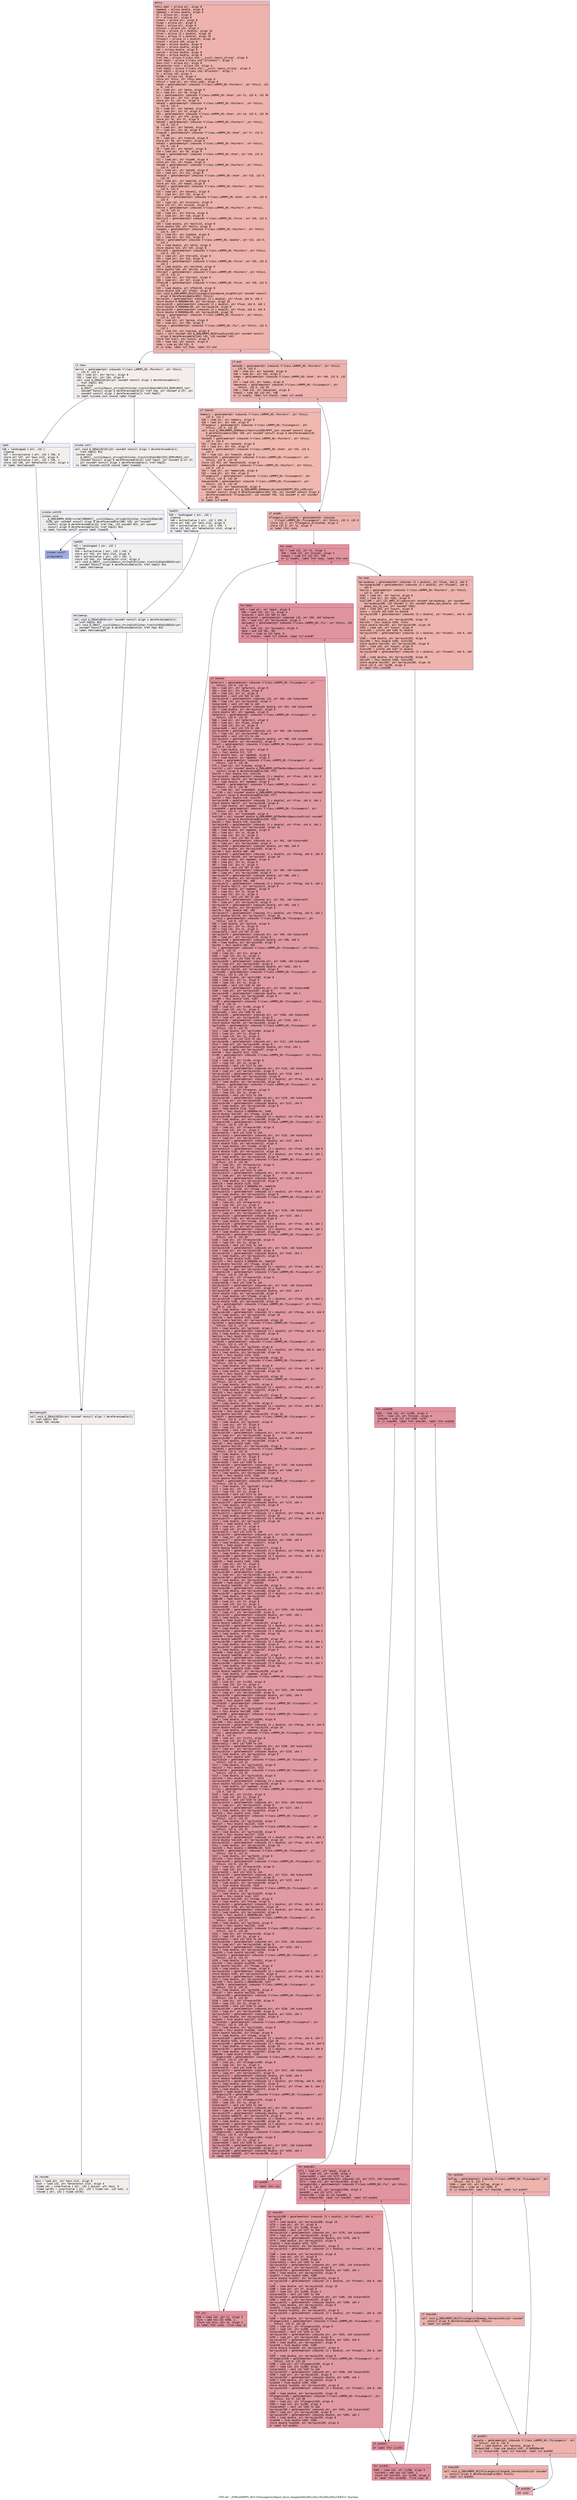 digraph "CFG for '_ZN9LAMMPS_NS11FixLangevin20post_force_templatedILi0ELi1ELi1ELi0ELi0ELi1EEEvv' function" {
	label="CFG for '_ZN9LAMMPS_NS11FixLangevin20post_force_templatedILi0ELi1ELi1ELi0ELi0ELi1EEEvv' function";

	Node0x55e6b20e1620 [shape=record,color="#3d50c3ff", style=filled, fillcolor="#d6524470" fontname="Courier",label="{entry:\l|  %this.addr = alloca ptr, align 8\l  %gamma1 = alloca double, align 8\l  %gamma2 = alloca double, align 8\l  %v = alloca ptr, align 8\l  %f = alloca ptr, align 8\l  %rmass = alloca ptr, align 8\l  %type = alloca ptr, align 8\l  %mask = alloca ptr, align 8\l  %nlocal = alloca i32, align 4\l  %fdrag = alloca [3 x double], align 16\l  %fran = alloca [3 x double], align 16\l  %fsum = alloca [3 x double], align 16\l  %fsumall = alloca [3 x double], align 16\l  %count = alloca i64, align 8\l  %fswap = alloca double, align 8\l  %boltz = alloca double, align 8\l  %dt = alloca double, align 8\l  %mvv2e = alloca double, align 8\l  %ftm2v = alloca double, align 8\l  %ref.tmp = alloca %\"class.std::__cxx11::basic_string\", align 8\l  %ref.tmp21 = alloca %\"class.std::allocator\", align 1\l  %exn.slot = alloca ptr, align 8\l  %ehselector.slot = alloca i32, align 4\l  %ref.tmp22 = alloca %\"class.std::__cxx11::basic_string\", align 8\l  %ref.tmp23 = alloca %\"class.std::allocator\", align 1\l  %i = alloca i32, align 4\l  %i298 = alloca i32, align 4\l  store ptr %this, ptr %this.addr, align 8\l  %this1 = load ptr, ptr %this.addr, align 8\l  %atom = getelementptr inbounds %\"class.LAMMPS_NS::Pointers\", ptr %this1, i32\l... 0, i32 6\l  %0 = load ptr, ptr %atom, align 8\l  %1 = load ptr, ptr %0, align 8\l  %v2 = getelementptr inbounds %\"class.LAMMPS_NS::Atom\", ptr %1, i32 0, i32 38\l  %2 = load ptr, ptr %v2, align 8\l  store ptr %2, ptr %v, align 8\l  %atom3 = getelementptr inbounds %\"class.LAMMPS_NS::Pointers\", ptr %this1,\l... i32 0, i32 6\l  %3 = load ptr, ptr %atom3, align 8\l  %4 = load ptr, ptr %3, align 8\l  %f4 = getelementptr inbounds %\"class.LAMMPS_NS::Atom\", ptr %4, i32 0, i32 39\l  %5 = load ptr, ptr %f4, align 8\l  store ptr %5, ptr %f, align 8\l  %atom5 = getelementptr inbounds %\"class.LAMMPS_NS::Pointers\", ptr %this1,\l... i32 0, i32 6\l  %6 = load ptr, ptr %atom5, align 8\l  %7 = load ptr, ptr %6, align 8\l  %rmass6 = getelementptr inbounds %\"class.LAMMPS_NS::Atom\", ptr %7, i32 0,\l... i32 40\l  %8 = load ptr, ptr %rmass6, align 8\l  store ptr %8, ptr %rmass, align 8\l  %atom7 = getelementptr inbounds %\"class.LAMMPS_NS::Pointers\", ptr %this1,\l... i32 0, i32 6\l  %9 = load ptr, ptr %atom7, align 8\l  %10 = load ptr, ptr %9, align 8\l  %type8 = getelementptr inbounds %\"class.LAMMPS_NS::Atom\", ptr %10, i32 0,\l... i32 34\l  %11 = load ptr, ptr %type8, align 8\l  store ptr %11, ptr %type, align 8\l  %atom9 = getelementptr inbounds %\"class.LAMMPS_NS::Pointers\", ptr %this1,\l... i32 0, i32 6\l  %12 = load ptr, ptr %atom9, align 8\l  %13 = load ptr, ptr %12, align 8\l  %mask10 = getelementptr inbounds %\"class.LAMMPS_NS::Atom\", ptr %13, i32 0,\l... i32 35\l  %14 = load ptr, ptr %mask10, align 8\l  store ptr %14, ptr %mask, align 8\l  %atom11 = getelementptr inbounds %\"class.LAMMPS_NS::Pointers\", ptr %this1,\l... i32 0, i32 6\l  %15 = load ptr, ptr %atom11, align 8\l  %16 = load ptr, ptr %15, align 8\l  %nlocal12 = getelementptr inbounds %\"class.LAMMPS_NS::Atom\", ptr %16, i32 0,\l... i32 4\l  %17 = load i32, ptr %nlocal12, align 8\l  store i32 %17, ptr %nlocal, align 4\l  %force = getelementptr inbounds %\"class.LAMMPS_NS::Pointers\", ptr %this1,\l... i32 0, i32 11\l  %18 = load ptr, ptr %force, align 8\l  %19 = load ptr, ptr %18, align 8\l  %boltz13 = getelementptr inbounds %\"class.LAMMPS_NS::Force\", ptr %19, i32 0,\l... i32 1\l  %20 = load double, ptr %boltz13, align 8\l  store double %20, ptr %boltz, align 8\l  %update = getelementptr inbounds %\"class.LAMMPS_NS::Pointers\", ptr %this1,\l... i32 0, i32 7\l  %21 = load ptr, ptr %update, align 8\l  %22 = load ptr, ptr %21, align 8\l  %dt14 = getelementptr inbounds %\"class.LAMMPS_NS::Update\", ptr %22, i32 0,\l... i32 1\l  %23 = load double, ptr %dt14, align 8\l  store double %23, ptr %dt, align 8\l  %force15 = getelementptr inbounds %\"class.LAMMPS_NS::Pointers\", ptr %this1,\l... i32 0, i32 11\l  %24 = load ptr, ptr %force15, align 8\l  %25 = load ptr, ptr %24, align 8\l  %mvv2e16 = getelementptr inbounds %\"class.LAMMPS_NS::Force\", ptr %25, i32 0,\l... i32 3\l  %26 = load double, ptr %mvv2e16, align 8\l  store double %26, ptr %mvv2e, align 8\l  %force17 = getelementptr inbounds %\"class.LAMMPS_NS::Pointers\", ptr %this1,\l... i32 0, i32 11\l  %27 = load ptr, ptr %force17, align 8\l  %28 = load ptr, ptr %27, align 8\l  %ftm2v18 = getelementptr inbounds %\"class.LAMMPS_NS::Force\", ptr %28, i32 0,\l... i32 4\l  %29 = load double, ptr %ftm2v18, align 8\l  store double %29, ptr %ftm2v, align 8\l  call void @_ZN9LAMMPS_NS11FixLangevin14compute_targetEv(ptr noundef nonnull\l... align 8 dereferenceable(892) %this1)\l  %arrayidx = getelementptr inbounds [3 x double], ptr %fsum, i64 0, i64 2\l  store double 0.000000e+00, ptr %arrayidx, align 16\l  %arrayidx19 = getelementptr inbounds [3 x double], ptr %fsum, i64 0, i64 1\l  store double 0.000000e+00, ptr %arrayidx19, align 8\l  %arrayidx20 = getelementptr inbounds [3 x double], ptr %fsum, i64 0, i64 0\l  store double 0.000000e+00, ptr %arrayidx20, align 16\l  %group = getelementptr inbounds %\"class.LAMMPS_NS::Pointers\", ptr %this1,\l... i32 0, i32 13\l  %30 = load ptr, ptr %group, align 8\l  %31 = load ptr, ptr %30, align 8\l  %igroup = getelementptr inbounds %\"class.LAMMPS_NS::Fix\", ptr %this1, i32 0,\l... i32 3\l  %32 = load i32, ptr %igroup, align 8\l  %call = call noundef i64 @_ZN9LAMMPS_NS5Group5countEi(ptr noundef nonnull\l... align 8 dereferenceable(244) %31, i32 noundef %32)\l  store i64 %call, ptr %count, align 8\l  %33 = load i64, ptr %count, align 8\l  %cmp = icmp eq i64 %33, 0\l  br i1 %cmp, label %if.then, label %if.end\l|{<s0>T|<s1>F}}"];
	Node0x55e6b20e1620:s0 -> Node0x55e6b20ed100[tooltip="entry -> if.then\nProbability 0.00%" ];
	Node0x55e6b20e1620:s1 -> Node0x55e6b20ed170[tooltip="entry -> if.end\nProbability 100.00%" ];
	Node0x55e6b20ed100 [shape=record,color="#3d50c3ff", style=filled, fillcolor="#e5d8d170" fontname="Courier",label="{if.then:\l|  %error = getelementptr inbounds %\"class.LAMMPS_NS::Pointers\", ptr %this1,\l... i32 0, i32 3\l  %34 = load ptr, ptr %error, align 8\l  %35 = load ptr, ptr %34, align 8\l  call void @_ZNSaIcEC1Ev(ptr noundef nonnull align 1 dereferenceable(1)\l... %ref.tmp21) #12\l  invoke void\l... @_ZNSt7__cxx1112basic_stringIcSt11char_traitsIcESaIcEEC2IS3_EEPKcRKS3_(ptr\l... noundef nonnull align 8 dereferenceable(32) %ref.tmp, ptr noundef @.str, ptr\l... noundef nonnull align 1 dereferenceable(1) %ref.tmp21)\l          to label %invoke.cont unwind label %lpad\l}"];
	Node0x55e6b20ed100 -> Node0x55e6b20ed5f0[tooltip="if.then -> invoke.cont\nProbability 50.00%" ];
	Node0x55e6b20ed100 -> Node0x55e6b20ed640[tooltip="if.then -> lpad\nProbability 50.00%" ];
	Node0x55e6b20ed5f0 [shape=record,color="#3d50c3ff", style=filled, fillcolor="#e0dbd870" fontname="Courier",label="{invoke.cont:\l|  call void @_ZNSaIcEC1Ev(ptr noundef nonnull align 1 dereferenceable(1)\l... %ref.tmp23) #12\l  invoke void\l... @_ZNSt7__cxx1112basic_stringIcSt11char_traitsIcESaIcEEC2IS3_EEPKcRKS3_(ptr\l... noundef nonnull align 8 dereferenceable(32) %ref.tmp22, ptr noundef @.str.37,\l... ptr noundef nonnull align 1 dereferenceable(1) %ref.tmp23)\l          to label %invoke.cont25 unwind label %lpad24\l}"];
	Node0x55e6b20ed5f0 -> Node0x55e6b20ed930[tooltip="invoke.cont -> invoke.cont25\nProbability 50.00%" ];
	Node0x55e6b20ed5f0 -> Node0x55e6b20ed980[tooltip="invoke.cont -> lpad24\nProbability 50.00%" ];
	Node0x55e6b20ed930 [shape=record,color="#3d50c3ff", style=filled, fillcolor="#dedcdb70" fontname="Courier",label="{invoke.cont25:\l|  invoke void\l... @_ZN9LAMMPS_NS5Error3allERKNSt7__cxx1112basic_stringIcSt11char_traitsIcESaIcEE\l...EiS8_(ptr noundef nonnull align 8 dereferenceable(196) %35, ptr noundef\l... nonnull align 8 dereferenceable(32) %ref.tmp, i32 noundef 623, ptr noundef\l... nonnull align 8 dereferenceable(32) %ref.tmp22) #13\l          to label %invoke.cont27 unwind label %lpad26\l}"];
	Node0x55e6b20ed930 -> Node0x55e6b20ed8e0[tooltip="invoke.cont25 -> invoke.cont27\nProbability 0.00%" ];
	Node0x55e6b20ed930 -> Node0x55e6b20edbb0[tooltip="invoke.cont25 -> lpad26\nProbability 100.00%" ];
	Node0x55e6b20ed8e0 [shape=record,color="#3d50c3ff", style=filled, fillcolor="#3d50c370" fontname="Courier",label="{invoke.cont27:\l|  unreachable\l}"];
	Node0x55e6b20ed640 [shape=record,color="#3d50c3ff", style=filled, fillcolor="#e0dbd870" fontname="Courier",label="{lpad:\l|  %36 = landingpad \{ ptr, i32 \}\l          cleanup\l  %37 = extractvalue \{ ptr, i32 \} %36, 0\l  store ptr %37, ptr %exn.slot, align 8\l  %38 = extractvalue \{ ptr, i32 \} %36, 1\l  store i32 %38, ptr %ehselector.slot, align 4\l  br label %ehcleanup29\l}"];
	Node0x55e6b20ed640 -> Node0x55e6b20ee0b0[tooltip="lpad -> ehcleanup29\nProbability 100.00%" ];
	Node0x55e6b20ed980 [shape=record,color="#3d50c3ff", style=filled, fillcolor="#dedcdb70" fontname="Courier",label="{lpad24:\l|  %39 = landingpad \{ ptr, i32 \}\l          cleanup\l  %40 = extractvalue \{ ptr, i32 \} %39, 0\l  store ptr %40, ptr %exn.slot, align 8\l  %41 = extractvalue \{ ptr, i32 \} %39, 1\l  store i32 %41, ptr %ehselector.slot, align 4\l  br label %ehcleanup\l}"];
	Node0x55e6b20ed980 -> Node0x55e6b20ee400[tooltip="lpad24 -> ehcleanup\nProbability 100.00%" ];
	Node0x55e6b20edbb0 [shape=record,color="#3d50c3ff", style=filled, fillcolor="#dedcdb70" fontname="Courier",label="{lpad26:\l|  %42 = landingpad \{ ptr, i32 \}\l          cleanup\l  %43 = extractvalue \{ ptr, i32 \} %42, 0\l  store ptr %43, ptr %exn.slot, align 8\l  %44 = extractvalue \{ ptr, i32 \} %42, 1\l  store i32 %44, ptr %ehselector.slot, align 4\l  call void @_ZNSt7__cxx1112basic_stringIcSt11char_traitsIcESaIcEED1Ev(ptr\l... noundef nonnull align 8 dereferenceable(32) %ref.tmp22) #12\l  br label %ehcleanup\l}"];
	Node0x55e6b20edbb0 -> Node0x55e6b20ee400[tooltip="lpad26 -> ehcleanup\nProbability 100.00%" ];
	Node0x55e6b20ee400 [shape=record,color="#3d50c3ff", style=filled, fillcolor="#e0dbd870" fontname="Courier",label="{ehcleanup:\l|  call void @_ZNSaIcED1Ev(ptr noundef nonnull align 1 dereferenceable(1)\l... %ref.tmp23) #12\l  call void @_ZNSt7__cxx1112basic_stringIcSt11char_traitsIcESaIcEED1Ev(ptr\l... noundef nonnull align 8 dereferenceable(32) %ref.tmp) #12\l  br label %ehcleanup29\l}"];
	Node0x55e6b20ee400 -> Node0x55e6b20ee0b0[tooltip="ehcleanup -> ehcleanup29\nProbability 100.00%" ];
	Node0x55e6b20ee0b0 [shape=record,color="#3d50c3ff", style=filled, fillcolor="#e5d8d170" fontname="Courier",label="{ehcleanup29:\l|  call void @_ZNSaIcED1Ev(ptr noundef nonnull align 1 dereferenceable(1)\l... %ref.tmp21) #12\l  br label %eh.resume\l}"];
	Node0x55e6b20ee0b0 -> Node0x55e6b20eecb0[tooltip="ehcleanup29 -> eh.resume\nProbability 100.00%" ];
	Node0x55e6b20ed170 [shape=record,color="#3d50c3ff", style=filled, fillcolor="#d6524470" fontname="Courier",label="{if.end:\l|  %atom30 = getelementptr inbounds %\"class.LAMMPS_NS::Pointers\", ptr %this1,\l... i32 0, i32 6\l  %45 = load ptr, ptr %atom30, align 8\l  %46 = load ptr, ptr %45, align 8\l  %nmax = getelementptr inbounds %\"class.LAMMPS_NS::Atom\", ptr %46, i32 0, i32\l... 6\l  %47 = load i32, ptr %nmax, align 8\l  %maxatom1 = getelementptr inbounds %\"class.LAMMPS_NS::FixLangevin\", ptr\l... %this1, i32 0, i32 26\l  %48 = load i32, ptr %maxatom1, align 8\l  %cmp31 = icmp sgt i32 %47, %48\l  br i1 %cmp31, label %if.then32, label %if.end40\l|{<s0>T|<s1>F}}"];
	Node0x55e6b20ed170:s0 -> Node0x55e6b20efac0[tooltip="if.end -> if.then32\nProbability 50.00%" ];
	Node0x55e6b20ed170:s1 -> Node0x55e6b20efb40[tooltip="if.end -> if.end40\nProbability 50.00%" ];
	Node0x55e6b20efac0 [shape=record,color="#3d50c3ff", style=filled, fillcolor="#dc5d4a70" fontname="Courier",label="{if.then32:\l|  %memory = getelementptr inbounds %\"class.LAMMPS_NS::Pointers\", ptr %this1,\l... i32 0, i32 2\l  %49 = load ptr, ptr %memory, align 8\l  %50 = load ptr, ptr %49, align 8\l  %flangevin = getelementptr inbounds %\"class.LAMMPS_NS::FixLangevin\", ptr\l... %this1, i32 0, i32 28\l  call void @_ZN9LAMMPS_NS6Memory7destroyIdEEvRPPT_(ptr noundef nonnull align\l... 8 dereferenceable(184) %50, ptr noundef nonnull align 8 dereferenceable(8)\l... %flangevin)\l  %atom33 = getelementptr inbounds %\"class.LAMMPS_NS::Pointers\", ptr %this1,\l... i32 0, i32 6\l  %51 = load ptr, ptr %atom33, align 8\l  %52 = load ptr, ptr %51, align 8\l  %nmax34 = getelementptr inbounds %\"class.LAMMPS_NS::Atom\", ptr %52, i32 0,\l... i32 6\l  %53 = load i32, ptr %nmax34, align 8\l  %maxatom135 = getelementptr inbounds %\"class.LAMMPS_NS::FixLangevin\", ptr\l... %this1, i32 0, i32 26\l  store i32 %53, ptr %maxatom135, align 8\l  %memory36 = getelementptr inbounds %\"class.LAMMPS_NS::Pointers\", ptr %this1,\l... i32 0, i32 2\l  %54 = load ptr, ptr %memory36, align 8\l  %55 = load ptr, ptr %54, align 8\l  %flangevin37 = getelementptr inbounds %\"class.LAMMPS_NS::FixLangevin\", ptr\l... %this1, i32 0, i32 28\l  %maxatom138 = getelementptr inbounds %\"class.LAMMPS_NS::FixLangevin\", ptr\l... %this1, i32 0, i32 26\l  %56 = load i32, ptr %maxatom138, align 8\l  %call39 = call noundef ptr @_ZN9LAMMPS_NS6Memory6createIdEEPPT_RS4_iiPKc(ptr\l... noundef nonnull align 8 dereferenceable(184) %55, ptr noundef nonnull align 8\l... dereferenceable(8) %flangevin37, i32 noundef %56, i32 noundef 3, ptr noundef\l... @.str.38)\l  br label %if.end40\l}"];
	Node0x55e6b20efac0 -> Node0x55e6b20efb40[tooltip="if.then32 -> if.end40\nProbability 100.00%" ];
	Node0x55e6b20efb40 [shape=record,color="#3d50c3ff", style=filled, fillcolor="#d6524470" fontname="Courier",label="{if.end40:\l|  %flangevin_allocated = getelementptr inbounds\l... %\"class.LAMMPS_NS::FixLangevin\", ptr %this1, i32 0, i32 8\l  store i32 1, ptr %flangevin_allocated, align 4\l  store i32 0, ptr %i, align 4\l  br label %for.cond\l}"];
	Node0x55e6b20efb40 -> Node0x55e6b20f0e50[tooltip="if.end40 -> for.cond\nProbability 100.00%" ];
	Node0x55e6b20f0e50 [shape=record,color="#b70d28ff", style=filled, fillcolor="#b70d2870" fontname="Courier",label="{for.cond:\l|  %57 = load i32, ptr %i, align 4\l  %58 = load i32, ptr %nlocal, align 4\l  %cmp41 = icmp slt i32 %57, %58\l  br i1 %cmp41, label %for.body, label %for.end\l|{<s0>T|<s1>F}}"];
	Node0x55e6b20f0e50:s0 -> Node0x55e6b20f10a0[tooltip="for.cond -> for.body\nProbability 96.88%" ];
	Node0x55e6b20f0e50:s1 -> Node0x55e6b20f10f0[tooltip="for.cond -> for.end\nProbability 3.12%" ];
	Node0x55e6b20f10a0 [shape=record,color="#b70d28ff", style=filled, fillcolor="#b70d2870" fontname="Courier",label="{for.body:\l|  %59 = load ptr, ptr %mask, align 8\l  %60 = load i32, ptr %i, align 4\l  %idxprom = sext i32 %60 to i64\l  %arrayidx42 = getelementptr inbounds i32, ptr %59, i64 %idxprom\l  %61 = load i32, ptr %arrayidx42, align 4\l  %groupbit = getelementptr inbounds %\"class.LAMMPS_NS::Fix\", ptr %this1, i32\l... 0, i32 4\l  %62 = load i32, ptr %groupbit, align 4\l  %and = and i32 %61, %62\l  %tobool = icmp ne i32 %and, 0\l  br i1 %tobool, label %if.then43, label %if.end287\l|{<s0>T|<s1>F}}"];
	Node0x55e6b20f10a0:s0 -> Node0x55e6b20f1790[tooltip="for.body -> if.then43\nProbability 62.50%" ];
	Node0x55e6b20f10a0:s1 -> Node0x55e6b20f1810[tooltip="for.body -> if.end287\nProbability 37.50%" ];
	Node0x55e6b20f1790 [shape=record,color="#b70d28ff", style=filled, fillcolor="#bb1b2c70" fontname="Courier",label="{if.then43:\l|  %gfactor1 = getelementptr inbounds %\"class.LAMMPS_NS::FixLangevin\", ptr\l... %this1, i32 0, i32 14\l  %63 = load ptr, ptr %gfactor1, align 8\l  %64 = load ptr, ptr %type, align 8\l  %65 = load i32, ptr %i, align 4\l  %idxprom44 = sext i32 %65 to i64\l  %arrayidx45 = getelementptr inbounds i32, ptr %64, i64 %idxprom44\l  %66 = load i32, ptr %arrayidx45, align 4\l  %idxprom46 = sext i32 %66 to i64\l  %arrayidx47 = getelementptr inbounds double, ptr %63, i64 %idxprom46\l  %67 = load double, ptr %arrayidx47, align 8\l  store double %67, ptr %gamma1, align 8\l  %gfactor2 = getelementptr inbounds %\"class.LAMMPS_NS::FixLangevin\", ptr\l... %this1, i32 0, i32 15\l  %68 = load ptr, ptr %gfactor2, align 8\l  %69 = load ptr, ptr %type, align 8\l  %70 = load i32, ptr %i, align 4\l  %idxprom48 = sext i32 %70 to i64\l  %arrayidx49 = getelementptr inbounds i32, ptr %69, i64 %idxprom48\l  %71 = load i32, ptr %arrayidx49, align 4\l  %idxprom50 = sext i32 %71 to i64\l  %arrayidx51 = getelementptr inbounds double, ptr %68, i64 %idxprom50\l  %72 = load double, ptr %arrayidx51, align 8\l  %tsqrt = getelementptr inbounds %\"class.LAMMPS_NS::FixLangevin\", ptr %this1,\l... i32 0, i32 19\l  %73 = load double, ptr %tsqrt, align 8\l  %mul = fmul double %72, %73\l  store double %mul, ptr %gamma2, align 8\l  %74 = load double, ptr %gamma2, align 8\l  %random = getelementptr inbounds %\"class.LAMMPS_NS::FixLangevin\", ptr\l... %this1, i32 0, i32 36\l  %75 = load ptr, ptr %random, align 8\l  %call52 = call noundef double @_ZN9LAMMPS_NS7RanMars8gaussianEv(ptr noundef\l... nonnull align 8 dereferenceable(240) %75)\l  %mul53 = fmul double %74, %call52\l  %arrayidx54 = getelementptr inbounds [3 x double], ptr %fran, i64 0, i64 0\l  store double %mul53, ptr %arrayidx54, align 16\l  %76 = load double, ptr %gamma2, align 8\l  %random55 = getelementptr inbounds %\"class.LAMMPS_NS::FixLangevin\", ptr\l... %this1, i32 0, i32 36\l  %77 = load ptr, ptr %random55, align 8\l  %call56 = call noundef double @_ZN9LAMMPS_NS7RanMars8gaussianEv(ptr noundef\l... nonnull align 8 dereferenceable(240) %77)\l  %mul57 = fmul double %76, %call56\l  %arrayidx58 = getelementptr inbounds [3 x double], ptr %fran, i64 0, i64 1\l  store double %mul57, ptr %arrayidx58, align 8\l  %78 = load double, ptr %gamma2, align 8\l  %random59 = getelementptr inbounds %\"class.LAMMPS_NS::FixLangevin\", ptr\l... %this1, i32 0, i32 36\l  %79 = load ptr, ptr %random59, align 8\l  %call60 = call noundef double @_ZN9LAMMPS_NS7RanMars8gaussianEv(ptr noundef\l... nonnull align 8 dereferenceable(240) %79)\l  %mul61 = fmul double %78, %call60\l  %arrayidx62 = getelementptr inbounds [3 x double], ptr %fran, i64 0, i64 2\l  store double %mul61, ptr %arrayidx62, align 16\l  %80 = load double, ptr %gamma1, align 8\l  %81 = load ptr, ptr %v, align 8\l  %82 = load i32, ptr %i, align 4\l  %idxprom63 = sext i32 %82 to i64\l  %arrayidx64 = getelementptr inbounds ptr, ptr %81, i64 %idxprom63\l  %83 = load ptr, ptr %arrayidx64, align 8\l  %arrayidx65 = getelementptr inbounds double, ptr %83, i64 0\l  %84 = load double, ptr %arrayidx65, align 8\l  %mul66 = fmul double %80, %84\l  %arrayidx67 = getelementptr inbounds [3 x double], ptr %fdrag, i64 0, i64 0\l  store double %mul66, ptr %arrayidx67, align 16\l  %85 = load double, ptr %gamma1, align 8\l  %86 = load ptr, ptr %v, align 8\l  %87 = load i32, ptr %i, align 4\l  %idxprom68 = sext i32 %87 to i64\l  %arrayidx69 = getelementptr inbounds ptr, ptr %86, i64 %idxprom68\l  %88 = load ptr, ptr %arrayidx69, align 8\l  %arrayidx70 = getelementptr inbounds double, ptr %88, i64 1\l  %89 = load double, ptr %arrayidx70, align 8\l  %mul71 = fmul double %85, %89\l  %arrayidx72 = getelementptr inbounds [3 x double], ptr %fdrag, i64 0, i64 1\l  store double %mul71, ptr %arrayidx72, align 8\l  %90 = load double, ptr %gamma1, align 8\l  %91 = load ptr, ptr %v, align 8\l  %92 = load i32, ptr %i, align 4\l  %idxprom73 = sext i32 %92 to i64\l  %arrayidx74 = getelementptr inbounds ptr, ptr %91, i64 %idxprom73\l  %93 = load ptr, ptr %arrayidx74, align 8\l  %arrayidx75 = getelementptr inbounds double, ptr %93, i64 2\l  %94 = load double, ptr %arrayidx75, align 8\l  %mul76 = fmul double %90, %94\l  %arrayidx77 = getelementptr inbounds [3 x double], ptr %fdrag, i64 0, i64 2\l  store double %mul76, ptr %arrayidx77, align 16\l  %gjfsib = getelementptr inbounds %\"class.LAMMPS_NS::FixLangevin\", ptr\l... %this1, i32 0, i32 23\l  %95 = load double, ptr %gjfsib, align 8\l  %96 = load ptr, ptr %v, align 8\l  %97 = load i32, ptr %i, align 4\l  %idxprom78 = sext i32 %97 to i64\l  %arrayidx79 = getelementptr inbounds ptr, ptr %96, i64 %idxprom78\l  %98 = load ptr, ptr %arrayidx79, align 8\l  %arrayidx80 = getelementptr inbounds double, ptr %98, i64 0\l  %99 = load double, ptr %arrayidx80, align 8\l  %mul81 = fmul double %95, %99\l  %lv = getelementptr inbounds %\"class.LAMMPS_NS::FixLangevin\", ptr %this1,\l... i32 0, i32 31\l  %100 = load ptr, ptr %lv, align 8\l  %101 = load i32, ptr %i, align 4\l  %idxprom82 = sext i32 %101 to i64\l  %arrayidx83 = getelementptr inbounds ptr, ptr %100, i64 %idxprom82\l  %102 = load ptr, ptr %arrayidx83, align 8\l  %arrayidx84 = getelementptr inbounds double, ptr %102, i64 0\l  store double %mul81, ptr %arrayidx84, align 8\l  %gjfsib85 = getelementptr inbounds %\"class.LAMMPS_NS::FixLangevin\", ptr\l... %this1, i32 0, i32 23\l  %103 = load double, ptr %gjfsib85, align 8\l  %104 = load ptr, ptr %v, align 8\l  %105 = load i32, ptr %i, align 4\l  %idxprom86 = sext i32 %105 to i64\l  %arrayidx87 = getelementptr inbounds ptr, ptr %104, i64 %idxprom86\l  %106 = load ptr, ptr %arrayidx87, align 8\l  %arrayidx88 = getelementptr inbounds double, ptr %106, i64 1\l  %107 = load double, ptr %arrayidx88, align 8\l  %mul89 = fmul double %103, %107\l  %lv90 = getelementptr inbounds %\"class.LAMMPS_NS::FixLangevin\", ptr %this1,\l... i32 0, i32 31\l  %108 = load ptr, ptr %lv90, align 8\l  %109 = load i32, ptr %i, align 4\l  %idxprom91 = sext i32 %109 to i64\l  %arrayidx92 = getelementptr inbounds ptr, ptr %108, i64 %idxprom91\l  %110 = load ptr, ptr %arrayidx92, align 8\l  %arrayidx93 = getelementptr inbounds double, ptr %110, i64 1\l  store double %mul89, ptr %arrayidx93, align 8\l  %gjfsib94 = getelementptr inbounds %\"class.LAMMPS_NS::FixLangevin\", ptr\l... %this1, i32 0, i32 23\l  %111 = load double, ptr %gjfsib94, align 8\l  %112 = load ptr, ptr %v, align 8\l  %113 = load i32, ptr %i, align 4\l  %idxprom95 = sext i32 %113 to i64\l  %arrayidx96 = getelementptr inbounds ptr, ptr %112, i64 %idxprom95\l  %114 = load ptr, ptr %arrayidx96, align 8\l  %arrayidx97 = getelementptr inbounds double, ptr %114, i64 2\l  %115 = load double, ptr %arrayidx97, align 8\l  %mul98 = fmul double %111, %115\l  %lv99 = getelementptr inbounds %\"class.LAMMPS_NS::FixLangevin\", ptr %this1,\l... i32 0, i32 31\l  %116 = load ptr, ptr %lv99, align 8\l  %117 = load i32, ptr %i, align 4\l  %idxprom100 = sext i32 %117 to i64\l  %arrayidx101 = getelementptr inbounds ptr, ptr %116, i64 %idxprom100\l  %118 = load ptr, ptr %arrayidx101, align 8\l  %arrayidx102 = getelementptr inbounds double, ptr %118, i64 2\l  store double %mul98, ptr %arrayidx102, align 8\l  %arrayidx103 = getelementptr inbounds [3 x double], ptr %fran, i64 0, i64 0\l  %119 = load double, ptr %arrayidx103, align 16\l  %franprev = getelementptr inbounds %\"class.LAMMPS_NS::FixLangevin\", ptr\l... %this1, i32 0, i32 30\l  %120 = load ptr, ptr %franprev, align 8\l  %121 = load i32, ptr %i, align 4\l  %idxprom104 = sext i32 %121 to i64\l  %arrayidx105 = getelementptr inbounds ptr, ptr %120, i64 %idxprom104\l  %122 = load ptr, ptr %arrayidx105, align 8\l  %arrayidx106 = getelementptr inbounds double, ptr %122, i64 0\l  %123 = load double, ptr %arrayidx106, align 8\l  %add = fadd double %119, %123\l  %mul107 = fmul double 5.000000e-01, %add\l  store double %mul107, ptr %fswap, align 8\l  %arrayidx108 = getelementptr inbounds [3 x double], ptr %fran, i64 0, i64 0\l  %124 = load double, ptr %arrayidx108, align 16\l  %franprev109 = getelementptr inbounds %\"class.LAMMPS_NS::FixLangevin\", ptr\l... %this1, i32 0, i32 30\l  %125 = load ptr, ptr %franprev109, align 8\l  %126 = load i32, ptr %i, align 4\l  %idxprom110 = sext i32 %126 to i64\l  %arrayidx111 = getelementptr inbounds ptr, ptr %125, i64 %idxprom110\l  %127 = load ptr, ptr %arrayidx111, align 8\l  %arrayidx112 = getelementptr inbounds double, ptr %127, i64 0\l  store double %124, ptr %arrayidx112, align 8\l  %128 = load double, ptr %fswap, align 8\l  %arrayidx113 = getelementptr inbounds [3 x double], ptr %fran, i64 0, i64 0\l  store double %128, ptr %arrayidx113, align 16\l  %arrayidx114 = getelementptr inbounds [3 x double], ptr %fran, i64 0, i64 1\l  %129 = load double, ptr %arrayidx114, align 8\l  %franprev115 = getelementptr inbounds %\"class.LAMMPS_NS::FixLangevin\", ptr\l... %this1, i32 0, i32 30\l  %130 = load ptr, ptr %franprev115, align 8\l  %131 = load i32, ptr %i, align 4\l  %idxprom116 = sext i32 %131 to i64\l  %arrayidx117 = getelementptr inbounds ptr, ptr %130, i64 %idxprom116\l  %132 = load ptr, ptr %arrayidx117, align 8\l  %arrayidx118 = getelementptr inbounds double, ptr %132, i64 1\l  %133 = load double, ptr %arrayidx118, align 8\l  %add119 = fadd double %129, %133\l  %mul120 = fmul double 5.000000e-01, %add119\l  store double %mul120, ptr %fswap, align 8\l  %arrayidx121 = getelementptr inbounds [3 x double], ptr %fran, i64 0, i64 1\l  %134 = load double, ptr %arrayidx121, align 8\l  %franprev122 = getelementptr inbounds %\"class.LAMMPS_NS::FixLangevin\", ptr\l... %this1, i32 0, i32 30\l  %135 = load ptr, ptr %franprev122, align 8\l  %136 = load i32, ptr %i, align 4\l  %idxprom123 = sext i32 %136 to i64\l  %arrayidx124 = getelementptr inbounds ptr, ptr %135, i64 %idxprom123\l  %137 = load ptr, ptr %arrayidx124, align 8\l  %arrayidx125 = getelementptr inbounds double, ptr %137, i64 1\l  store double %134, ptr %arrayidx125, align 8\l  %138 = load double, ptr %fswap, align 8\l  %arrayidx126 = getelementptr inbounds [3 x double], ptr %fran, i64 0, i64 1\l  store double %138, ptr %arrayidx126, align 8\l  %arrayidx127 = getelementptr inbounds [3 x double], ptr %fran, i64 0, i64 2\l  %139 = load double, ptr %arrayidx127, align 16\l  %franprev128 = getelementptr inbounds %\"class.LAMMPS_NS::FixLangevin\", ptr\l... %this1, i32 0, i32 30\l  %140 = load ptr, ptr %franprev128, align 8\l  %141 = load i32, ptr %i, align 4\l  %idxprom129 = sext i32 %141 to i64\l  %arrayidx130 = getelementptr inbounds ptr, ptr %140, i64 %idxprom129\l  %142 = load ptr, ptr %arrayidx130, align 8\l  %arrayidx131 = getelementptr inbounds double, ptr %142, i64 2\l  %143 = load double, ptr %arrayidx131, align 8\l  %add132 = fadd double %139, %143\l  %mul133 = fmul double 5.000000e-01, %add132\l  store double %mul133, ptr %fswap, align 8\l  %arrayidx134 = getelementptr inbounds [3 x double], ptr %fran, i64 0, i64 2\l  %144 = load double, ptr %arrayidx134, align 16\l  %franprev135 = getelementptr inbounds %\"class.LAMMPS_NS::FixLangevin\", ptr\l... %this1, i32 0, i32 30\l  %145 = load ptr, ptr %franprev135, align 8\l  %146 = load i32, ptr %i, align 4\l  %idxprom136 = sext i32 %146 to i64\l  %arrayidx137 = getelementptr inbounds ptr, ptr %145, i64 %idxprom136\l  %147 = load ptr, ptr %arrayidx137, align 8\l  %arrayidx138 = getelementptr inbounds double, ptr %147, i64 2\l  store double %144, ptr %arrayidx138, align 8\l  %148 = load double, ptr %fswap, align 8\l  %arrayidx139 = getelementptr inbounds [3 x double], ptr %fran, i64 0, i64 2\l  store double %148, ptr %arrayidx139, align 16\l  %gjfa = getelementptr inbounds %\"class.LAMMPS_NS::FixLangevin\", ptr %this1,\l... i32 0, i32 22\l  %149 = load double, ptr %gjfa, align 8\l  %arrayidx140 = getelementptr inbounds [3 x double], ptr %fdrag, i64 0, i64 0\l  %150 = load double, ptr %arrayidx140, align 16\l  %mul141 = fmul double %150, %149\l  store double %mul141, ptr %arrayidx140, align 16\l  %gjfa142 = getelementptr inbounds %\"class.LAMMPS_NS::FixLangevin\", ptr\l... %this1, i32 0, i32 22\l  %151 = load double, ptr %gjfa142, align 8\l  %arrayidx143 = getelementptr inbounds [3 x double], ptr %fdrag, i64 0, i64 1\l  %152 = load double, ptr %arrayidx143, align 8\l  %mul144 = fmul double %152, %151\l  store double %mul144, ptr %arrayidx143, align 8\l  %gjfa145 = getelementptr inbounds %\"class.LAMMPS_NS::FixLangevin\", ptr\l... %this1, i32 0, i32 22\l  %153 = load double, ptr %gjfa145, align 8\l  %arrayidx146 = getelementptr inbounds [3 x double], ptr %fdrag, i64 0, i64 2\l  %154 = load double, ptr %arrayidx146, align 16\l  %mul147 = fmul double %154, %153\l  store double %mul147, ptr %arrayidx146, align 16\l  %gjfa148 = getelementptr inbounds %\"class.LAMMPS_NS::FixLangevin\", ptr\l... %this1, i32 0, i32 22\l  %155 = load double, ptr %gjfa148, align 8\l  %arrayidx149 = getelementptr inbounds [3 x double], ptr %fran, i64 0, i64 0\l  %156 = load double, ptr %arrayidx149, align 16\l  %mul150 = fmul double %156, %155\l  store double %mul150, ptr %arrayidx149, align 16\l  %gjfa151 = getelementptr inbounds %\"class.LAMMPS_NS::FixLangevin\", ptr\l... %this1, i32 0, i32 22\l  %157 = load double, ptr %gjfa151, align 8\l  %arrayidx152 = getelementptr inbounds [3 x double], ptr %fran, i64 0, i64 1\l  %158 = load double, ptr %arrayidx152, align 8\l  %mul153 = fmul double %158, %157\l  store double %mul153, ptr %arrayidx152, align 8\l  %gjfa154 = getelementptr inbounds %\"class.LAMMPS_NS::FixLangevin\", ptr\l... %this1, i32 0, i32 22\l  %159 = load double, ptr %gjfa154, align 8\l  %arrayidx155 = getelementptr inbounds [3 x double], ptr %fran, i64 0, i64 2\l  %160 = load double, ptr %arrayidx155, align 16\l  %mul156 = fmul double %160, %159\l  store double %mul156, ptr %arrayidx155, align 16\l  %gjfa157 = getelementptr inbounds %\"class.LAMMPS_NS::FixLangevin\", ptr\l... %this1, i32 0, i32 22\l  %161 = load double, ptr %gjfa157, align 8\l  %162 = load ptr, ptr %f, align 8\l  %163 = load i32, ptr %i, align 4\l  %idxprom158 = sext i32 %163 to i64\l  %arrayidx159 = getelementptr inbounds ptr, ptr %162, i64 %idxprom158\l  %164 = load ptr, ptr %arrayidx159, align 8\l  %arrayidx160 = getelementptr inbounds double, ptr %164, i64 0\l  %165 = load double, ptr %arrayidx160, align 8\l  %mul161 = fmul double %165, %161\l  store double %mul161, ptr %arrayidx160, align 8\l  %gjfa162 = getelementptr inbounds %\"class.LAMMPS_NS::FixLangevin\", ptr\l... %this1, i32 0, i32 22\l  %166 = load double, ptr %gjfa162, align 8\l  %167 = load ptr, ptr %f, align 8\l  %168 = load i32, ptr %i, align 4\l  %idxprom163 = sext i32 %168 to i64\l  %arrayidx164 = getelementptr inbounds ptr, ptr %167, i64 %idxprom163\l  %169 = load ptr, ptr %arrayidx164, align 8\l  %arrayidx165 = getelementptr inbounds double, ptr %169, i64 1\l  %170 = load double, ptr %arrayidx165, align 8\l  %mul166 = fmul double %170, %166\l  store double %mul166, ptr %arrayidx165, align 8\l  %gjfa167 = getelementptr inbounds %\"class.LAMMPS_NS::FixLangevin\", ptr\l... %this1, i32 0, i32 22\l  %171 = load double, ptr %gjfa167, align 8\l  %172 = load ptr, ptr %f, align 8\l  %173 = load i32, ptr %i, align 4\l  %idxprom168 = sext i32 %173 to i64\l  %arrayidx169 = getelementptr inbounds ptr, ptr %172, i64 %idxprom168\l  %174 = load ptr, ptr %arrayidx169, align 8\l  %arrayidx170 = getelementptr inbounds double, ptr %174, i64 2\l  %175 = load double, ptr %arrayidx170, align 8\l  %mul171 = fmul double %175, %171\l  store double %mul171, ptr %arrayidx170, align 8\l  %arrayidx172 = getelementptr inbounds [3 x double], ptr %fdrag, i64 0, i64 0\l  %176 = load double, ptr %arrayidx172, align 16\l  %arrayidx173 = getelementptr inbounds [3 x double], ptr %fran, i64 0, i64 0\l  %177 = load double, ptr %arrayidx173, align 16\l  %add174 = fadd double %176, %177\l  %178 = load ptr, ptr %f, align 8\l  %179 = load i32, ptr %i, align 4\l  %idxprom175 = sext i32 %179 to i64\l  %arrayidx176 = getelementptr inbounds ptr, ptr %178, i64 %idxprom175\l  %180 = load ptr, ptr %arrayidx176, align 8\l  %arrayidx177 = getelementptr inbounds double, ptr %180, i64 0\l  %181 = load double, ptr %arrayidx177, align 8\l  %add178 = fadd double %181, %add174\l  store double %add178, ptr %arrayidx177, align 8\l  %arrayidx179 = getelementptr inbounds [3 x double], ptr %fdrag, i64 0, i64 1\l  %182 = load double, ptr %arrayidx179, align 8\l  %arrayidx180 = getelementptr inbounds [3 x double], ptr %fran, i64 0, i64 1\l  %183 = load double, ptr %arrayidx180, align 8\l  %add181 = fadd double %182, %183\l  %184 = load ptr, ptr %f, align 8\l  %185 = load i32, ptr %i, align 4\l  %idxprom182 = sext i32 %185 to i64\l  %arrayidx183 = getelementptr inbounds ptr, ptr %184, i64 %idxprom182\l  %186 = load ptr, ptr %arrayidx183, align 8\l  %arrayidx184 = getelementptr inbounds double, ptr %186, i64 1\l  %187 = load double, ptr %arrayidx184, align 8\l  %add185 = fadd double %187, %add181\l  store double %add185, ptr %arrayidx184, align 8\l  %arrayidx186 = getelementptr inbounds [3 x double], ptr %fdrag, i64 0, i64 2\l  %188 = load double, ptr %arrayidx186, align 16\l  %arrayidx187 = getelementptr inbounds [3 x double], ptr %fran, i64 0, i64 2\l  %189 = load double, ptr %arrayidx187, align 16\l  %add188 = fadd double %188, %189\l  %190 = load ptr, ptr %f, align 8\l  %191 = load i32, ptr %i, align 4\l  %idxprom189 = sext i32 %191 to i64\l  %arrayidx190 = getelementptr inbounds ptr, ptr %190, i64 %idxprom189\l  %192 = load ptr, ptr %arrayidx190, align 8\l  %arrayidx191 = getelementptr inbounds double, ptr %192, i64 2\l  %193 = load double, ptr %arrayidx191, align 8\l  %add192 = fadd double %193, %add188\l  store double %add192, ptr %arrayidx191, align 8\l  %arrayidx193 = getelementptr inbounds [3 x double], ptr %fran, i64 0, i64 0\l  %194 = load double, ptr %arrayidx193, align 16\l  %arrayidx194 = getelementptr inbounds [3 x double], ptr %fsum, i64 0, i64 0\l  %195 = load double, ptr %arrayidx194, align 16\l  %add195 = fadd double %195, %194\l  store double %add195, ptr %arrayidx194, align 16\l  %arrayidx196 = getelementptr inbounds [3 x double], ptr %fran, i64 0, i64 1\l  %196 = load double, ptr %arrayidx196, align 8\l  %arrayidx197 = getelementptr inbounds [3 x double], ptr %fsum, i64 0, i64 1\l  %197 = load double, ptr %arrayidx197, align 8\l  %add198 = fadd double %197, %196\l  store double %add198, ptr %arrayidx197, align 8\l  %arrayidx199 = getelementptr inbounds [3 x double], ptr %fran, i64 0, i64 2\l  %198 = load double, ptr %arrayidx199, align 16\l  %arrayidx200 = getelementptr inbounds [3 x double], ptr %fsum, i64 0, i64 2\l  %199 = load double, ptr %arrayidx200, align 16\l  %add201 = fadd double %199, %198\l  store double %add201, ptr %arrayidx200, align 16\l  %200 = load double, ptr %gamma1, align 8\l  %lv202 = getelementptr inbounds %\"class.LAMMPS_NS::FixLangevin\", ptr %this1,\l... i32 0, i32 31\l  %201 = load ptr, ptr %lv202, align 8\l  %202 = load i32, ptr %i, align 4\l  %idxprom203 = sext i32 %202 to i64\l  %arrayidx204 = getelementptr inbounds ptr, ptr %201, i64 %idxprom203\l  %203 = load ptr, ptr %arrayidx204, align 8\l  %arrayidx205 = getelementptr inbounds double, ptr %203, i64 0\l  %204 = load double, ptr %arrayidx205, align 8\l  %mul206 = fmul double %200, %204\l  %gjfsib207 = getelementptr inbounds %\"class.LAMMPS_NS::FixLangevin\", ptr\l... %this1, i32 0, i32 23\l  %205 = load double, ptr %gjfsib207, align 8\l  %div = fdiv double %mul206, %205\l  %gjfsib208 = getelementptr inbounds %\"class.LAMMPS_NS::FixLangevin\", ptr\l... %this1, i32 0, i32 23\l  %206 = load double, ptr %gjfsib208, align 8\l  %div209 = fdiv double %div, %206\l  %arrayidx210 = getelementptr inbounds [3 x double], ptr %fdrag, i64 0, i64 0\l  store double %div209, ptr %arrayidx210, align 16\l  %207 = load double, ptr %gamma1, align 8\l  %lv211 = getelementptr inbounds %\"class.LAMMPS_NS::FixLangevin\", ptr %this1,\l... i32 0, i32 31\l  %208 = load ptr, ptr %lv211, align 8\l  %209 = load i32, ptr %i, align 4\l  %idxprom212 = sext i32 %209 to i64\l  %arrayidx213 = getelementptr inbounds ptr, ptr %208, i64 %idxprom212\l  %210 = load ptr, ptr %arrayidx213, align 8\l  %arrayidx214 = getelementptr inbounds double, ptr %210, i64 1\l  %211 = load double, ptr %arrayidx214, align 8\l  %mul215 = fmul double %207, %211\l  %gjfsib216 = getelementptr inbounds %\"class.LAMMPS_NS::FixLangevin\", ptr\l... %this1, i32 0, i32 23\l  %212 = load double, ptr %gjfsib216, align 8\l  %div217 = fdiv double %mul215, %212\l  %gjfsib218 = getelementptr inbounds %\"class.LAMMPS_NS::FixLangevin\", ptr\l... %this1, i32 0, i32 23\l  %213 = load double, ptr %gjfsib218, align 8\l  %div219 = fdiv double %div217, %213\l  %arrayidx220 = getelementptr inbounds [3 x double], ptr %fdrag, i64 0, i64 1\l  store double %div219, ptr %arrayidx220, align 8\l  %214 = load double, ptr %gamma1, align 8\l  %lv221 = getelementptr inbounds %\"class.LAMMPS_NS::FixLangevin\", ptr %this1,\l... i32 0, i32 31\l  %215 = load ptr, ptr %lv221, align 8\l  %216 = load i32, ptr %i, align 4\l  %idxprom222 = sext i32 %216 to i64\l  %arrayidx223 = getelementptr inbounds ptr, ptr %215, i64 %idxprom222\l  %217 = load ptr, ptr %arrayidx223, align 8\l  %arrayidx224 = getelementptr inbounds double, ptr %217, i64 2\l  %218 = load double, ptr %arrayidx224, align 8\l  %mul225 = fmul double %214, %218\l  %gjfsib226 = getelementptr inbounds %\"class.LAMMPS_NS::FixLangevin\", ptr\l... %this1, i32 0, i32 23\l  %219 = load double, ptr %gjfsib226, align 8\l  %div227 = fdiv double %mul225, %219\l  %gjfsib228 = getelementptr inbounds %\"class.LAMMPS_NS::FixLangevin\", ptr\l... %this1, i32 0, i32 23\l  %220 = load double, ptr %gjfsib228, align 8\l  %div229 = fdiv double %div227, %220\l  %arrayidx230 = getelementptr inbounds [3 x double], ptr %fdrag, i64 0, i64 2\l  store double %div229, ptr %arrayidx230, align 16\l  %arrayidx231 = getelementptr inbounds [3 x double], ptr %fran, i64 0, i64 0\l  %221 = load double, ptr %arrayidx231, align 16\l  %mul232 = fmul double 2.000000e+00, %221\l  %gjfa233 = getelementptr inbounds %\"class.LAMMPS_NS::FixLangevin\", ptr\l... %this1, i32 0, i32 22\l  %222 = load double, ptr %gjfa233, align 8\l  %div234 = fdiv double %mul232, %222\l  %franprev235 = getelementptr inbounds %\"class.LAMMPS_NS::FixLangevin\", ptr\l... %this1, i32 0, i32 30\l  %223 = load ptr, ptr %franprev235, align 8\l  %224 = load i32, ptr %i, align 4\l  %idxprom236 = sext i32 %224 to i64\l  %arrayidx237 = getelementptr inbounds ptr, ptr %223, i64 %idxprom236\l  %225 = load ptr, ptr %arrayidx237, align 8\l  %arrayidx238 = getelementptr inbounds double, ptr %225, i64 0\l  %226 = load double, ptr %arrayidx238, align 8\l  %sub = fsub double %div234, %226\l  %gjfsib239 = getelementptr inbounds %\"class.LAMMPS_NS::FixLangevin\", ptr\l... %this1, i32 0, i32 23\l  %227 = load double, ptr %gjfsib239, align 8\l  %div240 = fdiv double %sub, %227\l  store double %div240, ptr %fswap, align 8\l  %228 = load double, ptr %fswap, align 8\l  %arrayidx241 = getelementptr inbounds [3 x double], ptr %fran, i64 0, i64 0\l  store double %228, ptr %arrayidx241, align 16\l  %arrayidx242 = getelementptr inbounds [3 x double], ptr %fran, i64 0, i64 1\l  %229 = load double, ptr %arrayidx242, align 8\l  %mul243 = fmul double 2.000000e+00, %229\l  %gjfa244 = getelementptr inbounds %\"class.LAMMPS_NS::FixLangevin\", ptr\l... %this1, i32 0, i32 22\l  %230 = load double, ptr %gjfa244, align 8\l  %div245 = fdiv double %mul243, %230\l  %franprev246 = getelementptr inbounds %\"class.LAMMPS_NS::FixLangevin\", ptr\l... %this1, i32 0, i32 30\l  %231 = load ptr, ptr %franprev246, align 8\l  %232 = load i32, ptr %i, align 4\l  %idxprom247 = sext i32 %232 to i64\l  %arrayidx248 = getelementptr inbounds ptr, ptr %231, i64 %idxprom247\l  %233 = load ptr, ptr %arrayidx248, align 8\l  %arrayidx249 = getelementptr inbounds double, ptr %233, i64 1\l  %234 = load double, ptr %arrayidx249, align 8\l  %sub250 = fsub double %div245, %234\l  %gjfsib251 = getelementptr inbounds %\"class.LAMMPS_NS::FixLangevin\", ptr\l... %this1, i32 0, i32 23\l  %235 = load double, ptr %gjfsib251, align 8\l  %div252 = fdiv double %sub250, %235\l  store double %div252, ptr %fswap, align 8\l  %236 = load double, ptr %fswap, align 8\l  %arrayidx253 = getelementptr inbounds [3 x double], ptr %fran, i64 0, i64 1\l  store double %236, ptr %arrayidx253, align 8\l  %arrayidx254 = getelementptr inbounds [3 x double], ptr %fran, i64 0, i64 2\l  %237 = load double, ptr %arrayidx254, align 16\l  %mul255 = fmul double 2.000000e+00, %237\l  %gjfa256 = getelementptr inbounds %\"class.LAMMPS_NS::FixLangevin\", ptr\l... %this1, i32 0, i32 22\l  %238 = load double, ptr %gjfa256, align 8\l  %div257 = fdiv double %mul255, %238\l  %franprev258 = getelementptr inbounds %\"class.LAMMPS_NS::FixLangevin\", ptr\l... %this1, i32 0, i32 30\l  %239 = load ptr, ptr %franprev258, align 8\l  %240 = load i32, ptr %i, align 4\l  %idxprom259 = sext i32 %240 to i64\l  %arrayidx260 = getelementptr inbounds ptr, ptr %239, i64 %idxprom259\l  %241 = load ptr, ptr %arrayidx260, align 8\l  %arrayidx261 = getelementptr inbounds double, ptr %241, i64 2\l  %242 = load double, ptr %arrayidx261, align 8\l  %sub262 = fsub double %div257, %242\l  %gjfsib263 = getelementptr inbounds %\"class.LAMMPS_NS::FixLangevin\", ptr\l... %this1, i32 0, i32 23\l  %243 = load double, ptr %gjfsib263, align 8\l  %div264 = fdiv double %sub262, %243\l  store double %div264, ptr %fswap, align 8\l  %244 = load double, ptr %fswap, align 8\l  %arrayidx265 = getelementptr inbounds [3 x double], ptr %fran, i64 0, i64 2\l  store double %244, ptr %arrayidx265, align 16\l  %arrayidx266 = getelementptr inbounds [3 x double], ptr %fdrag, i64 0, i64 0\l  %245 = load double, ptr %arrayidx266, align 16\l  %arrayidx267 = getelementptr inbounds [3 x double], ptr %fran, i64 0, i64 0\l  %246 = load double, ptr %arrayidx267, align 16\l  %add268 = fadd double %245, %246\l  %flangevin269 = getelementptr inbounds %\"class.LAMMPS_NS::FixLangevin\", ptr\l... %this1, i32 0, i32 28\l  %247 = load ptr, ptr %flangevin269, align 8\l  %248 = load i32, ptr %i, align 4\l  %idxprom270 = sext i32 %248 to i64\l  %arrayidx271 = getelementptr inbounds ptr, ptr %247, i64 %idxprom270\l  %249 = load ptr, ptr %arrayidx271, align 8\l  %arrayidx272 = getelementptr inbounds double, ptr %249, i64 0\l  store double %add268, ptr %arrayidx272, align 8\l  %arrayidx273 = getelementptr inbounds [3 x double], ptr %fdrag, i64 0, i64 1\l  %250 = load double, ptr %arrayidx273, align 8\l  %arrayidx274 = getelementptr inbounds [3 x double], ptr %fran, i64 0, i64 1\l  %251 = load double, ptr %arrayidx274, align 8\l  %add275 = fadd double %250, %251\l  %flangevin276 = getelementptr inbounds %\"class.LAMMPS_NS::FixLangevin\", ptr\l... %this1, i32 0, i32 28\l  %252 = load ptr, ptr %flangevin276, align 8\l  %253 = load i32, ptr %i, align 4\l  %idxprom277 = sext i32 %253 to i64\l  %arrayidx278 = getelementptr inbounds ptr, ptr %252, i64 %idxprom277\l  %254 = load ptr, ptr %arrayidx278, align 8\l  %arrayidx279 = getelementptr inbounds double, ptr %254, i64 1\l  store double %add275, ptr %arrayidx279, align 8\l  %arrayidx280 = getelementptr inbounds [3 x double], ptr %fdrag, i64 0, i64 2\l  %255 = load double, ptr %arrayidx280, align 16\l  %arrayidx281 = getelementptr inbounds [3 x double], ptr %fran, i64 0, i64 2\l  %256 = load double, ptr %arrayidx281, align 16\l  %add282 = fadd double %255, %256\l  %flangevin283 = getelementptr inbounds %\"class.LAMMPS_NS::FixLangevin\", ptr\l... %this1, i32 0, i32 28\l  %257 = load ptr, ptr %flangevin283, align 8\l  %258 = load i32, ptr %i, align 4\l  %idxprom284 = sext i32 %258 to i64\l  %arrayidx285 = getelementptr inbounds ptr, ptr %257, i64 %idxprom284\l  %259 = load ptr, ptr %arrayidx285, align 8\l  %arrayidx286 = getelementptr inbounds double, ptr %259, i64 2\l  store double %add282, ptr %arrayidx286, align 8\l  br label %if.end287\l}"];
	Node0x55e6b20f1790 -> Node0x55e6b20f1810[tooltip="if.then43 -> if.end287\nProbability 100.00%" ];
	Node0x55e6b20f1810 [shape=record,color="#b70d28ff", style=filled, fillcolor="#b70d2870" fontname="Courier",label="{if.end287:\l|  br label %for.inc\l}"];
	Node0x55e6b20f1810 -> Node0x55e6b21090a0[tooltip="if.end287 -> for.inc\nProbability 100.00%" ];
	Node0x55e6b21090a0 [shape=record,color="#b70d28ff", style=filled, fillcolor="#b70d2870" fontname="Courier",label="{for.inc:\l|  %260 = load i32, ptr %i, align 4\l  %inc = add nsw i32 %260, 1\l  store i32 %inc, ptr %i, align 4\l  br label %for.cond, !llvm.loop !6\l}"];
	Node0x55e6b21090a0 -> Node0x55e6b20f0e50[tooltip="for.inc -> for.cond\nProbability 100.00%" ];
	Node0x55e6b20f10f0 [shape=record,color="#3d50c3ff", style=filled, fillcolor="#d6524470" fontname="Courier",label="{for.end:\l|  %arraydecay = getelementptr inbounds [3 x double], ptr %fsum, i64 0, i64 0\l  %arraydecay288 = getelementptr inbounds [3 x double], ptr %fsumall, i64 0,\l... i64 0\l  %world = getelementptr inbounds %\"class.LAMMPS_NS::Pointers\", ptr %this1,\l... i32 0, i32 16\l  %261 = load ptr, ptr %world, align 8\l  %262 = load ptr, ptr %261, align 8\l  %call289 = call i32 @MPI_Allreduce(ptr noundef %arraydecay, ptr noundef\l... %arraydecay288, i32 noundef 3, ptr noundef @ompi_mpi_double, ptr noundef\l... @ompi_mpi_op_sum, ptr noundef %262)\l  %263 = load i64, ptr %count, align 8\l  %conv = sitofp i64 %263 to double\l  %arrayidx290 = getelementptr inbounds [3 x double], ptr %fsumall, i64 0, i64\l... 0\l  %264 = load double, ptr %arrayidx290, align 16\l  %div291 = fdiv double %264, %conv\l  store double %div291, ptr %arrayidx290, align 16\l  %265 = load i64, ptr %count, align 8\l  %conv292 = sitofp i64 %265 to double\l  %arrayidx293 = getelementptr inbounds [3 x double], ptr %fsumall, i64 0, i64\l... 1\l  %266 = load double, ptr %arrayidx293, align 8\l  %div294 = fdiv double %266, %conv292\l  store double %div294, ptr %arrayidx293, align 8\l  %267 = load i64, ptr %count, align 8\l  %conv295 = sitofp i64 %267 to double\l  %arrayidx296 = getelementptr inbounds [3 x double], ptr %fsumall, i64 0, i64\l... 2\l  %268 = load double, ptr %arrayidx296, align 16\l  %div297 = fdiv double %268, %conv295\l  store double %div297, ptr %arrayidx296, align 16\l  store i32 0, ptr %i298, align 4\l  br label %for.cond299\l}"];
	Node0x55e6b20f10f0 -> Node0x55e6b210a610[tooltip="for.end -> for.cond299\nProbability 100.00%" ];
	Node0x55e6b210a610 [shape=record,color="#b70d28ff", style=filled, fillcolor="#b70d2870" fontname="Courier",label="{for.cond299:\l|  %269 = load i32, ptr %i298, align 4\l  %270 = load i32, ptr %nlocal, align 4\l  %cmp300 = icmp slt i32 %269, %270\l  br i1 %cmp300, label %for.body301, label %for.end344\l|{<s0>T|<s1>F}}"];
	Node0x55e6b210a610:s0 -> Node0x55e6b210a8b0[tooltip="for.cond299 -> for.body301\nProbability 96.88%" ];
	Node0x55e6b210a610:s1 -> Node0x55e6b210a930[tooltip="for.cond299 -> for.end344\nProbability 3.12%" ];
	Node0x55e6b210a8b0 [shape=record,color="#b70d28ff", style=filled, fillcolor="#b70d2870" fontname="Courier",label="{for.body301:\l|  %271 = load ptr, ptr %mask, align 8\l  %272 = load i32, ptr %i298, align 4\l  %idxprom302 = sext i32 %272 to i64\l  %arrayidx303 = getelementptr inbounds i32, ptr %271, i64 %idxprom302\l  %273 = load i32, ptr %arrayidx303, align 4\l  %groupbit304 = getelementptr inbounds %\"class.LAMMPS_NS::Fix\", ptr %this1,\l... i32 0, i32 4\l  %274 = load i32, ptr %groupbit304, align 4\l  %and305 = and i32 %273, %274\l  %tobool306 = icmp ne i32 %and305, 0\l  br i1 %tobool306, label %if.then307, label %if.end341\l|{<s0>T|<s1>F}}"];
	Node0x55e6b210a8b0:s0 -> Node0x55e6b210b030[tooltip="for.body301 -> if.then307\nProbability 62.50%" ];
	Node0x55e6b210a8b0:s1 -> Node0x55e6b210b0b0[tooltip="for.body301 -> if.end341\nProbability 37.50%" ];
	Node0x55e6b210b030 [shape=record,color="#b70d28ff", style=filled, fillcolor="#bb1b2c70" fontname="Courier",label="{if.then307:\l|  %arrayidx308 = getelementptr inbounds [3 x double], ptr %fsumall, i64 0,\l... i64 0\l  %275 = load double, ptr %arrayidx308, align 16\l  %276 = load ptr, ptr %f, align 8\l  %277 = load i32, ptr %i298, align 4\l  %idxprom309 = sext i32 %277 to i64\l  %arrayidx310 = getelementptr inbounds ptr, ptr %276, i64 %idxprom309\l  %278 = load ptr, ptr %arrayidx310, align 8\l  %arrayidx311 = getelementptr inbounds double, ptr %278, i64 0\l  %279 = load double, ptr %arrayidx311, align 8\l  %sub312 = fsub double %279, %275\l  store double %sub312, ptr %arrayidx311, align 8\l  %arrayidx313 = getelementptr inbounds [3 x double], ptr %fsumall, i64 0, i64\l... 1\l  %280 = load double, ptr %arrayidx313, align 8\l  %281 = load ptr, ptr %f, align 8\l  %282 = load i32, ptr %i298, align 4\l  %idxprom314 = sext i32 %282 to i64\l  %arrayidx315 = getelementptr inbounds ptr, ptr %281, i64 %idxprom314\l  %283 = load ptr, ptr %arrayidx315, align 8\l  %arrayidx316 = getelementptr inbounds double, ptr %283, i64 1\l  %284 = load double, ptr %arrayidx316, align 8\l  %sub317 = fsub double %284, %280\l  store double %sub317, ptr %arrayidx316, align 8\l  %arrayidx318 = getelementptr inbounds [3 x double], ptr %fsumall, i64 0, i64\l... 2\l  %285 = load double, ptr %arrayidx318, align 16\l  %286 = load ptr, ptr %f, align 8\l  %287 = load i32, ptr %i298, align 4\l  %idxprom319 = sext i32 %287 to i64\l  %arrayidx320 = getelementptr inbounds ptr, ptr %286, i64 %idxprom319\l  %288 = load ptr, ptr %arrayidx320, align 8\l  %arrayidx321 = getelementptr inbounds double, ptr %288, i64 2\l  %289 = load double, ptr %arrayidx321, align 8\l  %sub322 = fsub double %289, %285\l  store double %sub322, ptr %arrayidx321, align 8\l  %arrayidx323 = getelementptr inbounds [3 x double], ptr %fsumall, i64 0, i64\l... 0\l  %290 = load double, ptr %arrayidx323, align 16\l  %flangevin324 = getelementptr inbounds %\"class.LAMMPS_NS::FixLangevin\", ptr\l... %this1, i32 0, i32 28\l  %291 = load ptr, ptr %flangevin324, align 8\l  %292 = load i32, ptr %i298, align 4\l  %idxprom325 = sext i32 %292 to i64\l  %arrayidx326 = getelementptr inbounds ptr, ptr %291, i64 %idxprom325\l  %293 = load ptr, ptr %arrayidx326, align 8\l  %arrayidx327 = getelementptr inbounds double, ptr %293, i64 0\l  %294 = load double, ptr %arrayidx327, align 8\l  %sub328 = fsub double %294, %290\l  store double %sub328, ptr %arrayidx327, align 8\l  %arrayidx329 = getelementptr inbounds [3 x double], ptr %fsumall, i64 0, i64\l... 1\l  %295 = load double, ptr %arrayidx329, align 8\l  %flangevin330 = getelementptr inbounds %\"class.LAMMPS_NS::FixLangevin\", ptr\l... %this1, i32 0, i32 28\l  %296 = load ptr, ptr %flangevin330, align 8\l  %297 = load i32, ptr %i298, align 4\l  %idxprom331 = sext i32 %297 to i64\l  %arrayidx332 = getelementptr inbounds ptr, ptr %296, i64 %idxprom331\l  %298 = load ptr, ptr %arrayidx332, align 8\l  %arrayidx333 = getelementptr inbounds double, ptr %298, i64 1\l  %299 = load double, ptr %arrayidx333, align 8\l  %sub334 = fsub double %299, %295\l  store double %sub334, ptr %arrayidx333, align 8\l  %arrayidx335 = getelementptr inbounds [3 x double], ptr %fsumall, i64 0, i64\l... 2\l  %300 = load double, ptr %arrayidx335, align 16\l  %flangevin336 = getelementptr inbounds %\"class.LAMMPS_NS::FixLangevin\", ptr\l... %this1, i32 0, i32 28\l  %301 = load ptr, ptr %flangevin336, align 8\l  %302 = load i32, ptr %i298, align 4\l  %idxprom337 = sext i32 %302 to i64\l  %arrayidx338 = getelementptr inbounds ptr, ptr %301, i64 %idxprom337\l  %303 = load ptr, ptr %arrayidx338, align 8\l  %arrayidx339 = getelementptr inbounds double, ptr %303, i64 2\l  %304 = load double, ptr %arrayidx339, align 8\l  %sub340 = fsub double %304, %300\l  store double %sub340, ptr %arrayidx339, align 8\l  br label %if.end341\l}"];
	Node0x55e6b210b030 -> Node0x55e6b210b0b0[tooltip="if.then307 -> if.end341\nProbability 100.00%" ];
	Node0x55e6b210b0b0 [shape=record,color="#b70d28ff", style=filled, fillcolor="#b70d2870" fontname="Courier",label="{if.end341:\l|  br label %for.inc342\l}"];
	Node0x55e6b210b0b0 -> Node0x55e6b210f720[tooltip="if.end341 -> for.inc342\nProbability 100.00%" ];
	Node0x55e6b210f720 [shape=record,color="#b70d28ff", style=filled, fillcolor="#b70d2870" fontname="Courier",label="{for.inc342:\l|  %305 = load i32, ptr %i298, align 4\l  %inc343 = add nsw i32 %305, 1\l  store i32 %inc343, ptr %i298, align 4\l  br label %for.cond299, !llvm.loop !8\l}"];
	Node0x55e6b210f720 -> Node0x55e6b210a610[tooltip="for.inc342 -> for.cond299\nProbability 100.00%" ];
	Node0x55e6b210a930 [shape=record,color="#3d50c3ff", style=filled, fillcolor="#d6524470" fontname="Courier",label="{for.end344:\l|  %oflag = getelementptr inbounds %\"class.LAMMPS_NS::FixLangevin\", ptr\l... %this1, i32 0, i32 4\l  %306 = load i32, ptr %oflag, align 4\l  %tobool345 = icmp ne i32 %306, 0\l  br i1 %tobool345, label %if.then346, label %if.end347\l|{<s0>T|<s1>F}}"];
	Node0x55e6b210a930:s0 -> Node0x55e6b210fdc0[tooltip="for.end344 -> if.then346\nProbability 62.50%" ];
	Node0x55e6b210a930:s1 -> Node0x55e6b210fe40[tooltip="for.end344 -> if.end347\nProbability 37.50%" ];
	Node0x55e6b210fdc0 [shape=record,color="#3d50c3ff", style=filled, fillcolor="#d8564670" fontname="Courier",label="{if.then346:\l|  call void @_ZN9LAMMPS_NS11FixLangevin16omega_thermostatEv(ptr noundef\l... nonnull align 8 dereferenceable(892) %this1)\l  br label %if.end347\l}"];
	Node0x55e6b210fdc0 -> Node0x55e6b210fe40[tooltip="if.then346 -> if.end347\nProbability 100.00%" ];
	Node0x55e6b210fe40 [shape=record,color="#3d50c3ff", style=filled, fillcolor="#d6524470" fontname="Courier",label="{if.end347:\l|  %ascale = getelementptr inbounds %\"class.LAMMPS_NS::FixLangevin\", ptr\l... %this1, i32 0, i32 9\l  %307 = load double, ptr %ascale, align 8\l  %tobool348 = fcmp une double %307, 0.000000e+00\l  br i1 %tobool348, label %if.then349, label %if.end350\l|{<s0>T|<s1>F}}"];
	Node0x55e6b210fe40:s0 -> Node0x55e6b2110370[tooltip="if.end347 -> if.then349\nProbability 62.50%" ];
	Node0x55e6b210fe40:s1 -> Node0x55e6b21103f0[tooltip="if.end347 -> if.end350\nProbability 37.50%" ];
	Node0x55e6b2110370 [shape=record,color="#3d50c3ff", style=filled, fillcolor="#d8564670" fontname="Courier",label="{if.then349:\l|  call void @_ZN9LAMMPS_NS11FixLangevin17angmom_thermostatEv(ptr noundef\l... nonnull align 8 dereferenceable(892) %this1)\l  br label %if.end350\l}"];
	Node0x55e6b2110370 -> Node0x55e6b21103f0[tooltip="if.then349 -> if.end350\nProbability 100.00%" ];
	Node0x55e6b21103f0 [shape=record,color="#3d50c3ff", style=filled, fillcolor="#d6524470" fontname="Courier",label="{if.end350:\l|  ret void\l}"];
	Node0x55e6b20eecb0 [shape=record,color="#3d50c3ff", style=filled, fillcolor="#e5d8d170" fontname="Courier",label="{eh.resume:\l|  %exn = load ptr, ptr %exn.slot, align 8\l  %sel = load i32, ptr %ehselector.slot, align 4\l  %lpad.val = insertvalue \{ ptr, i32 \} poison, ptr %exn, 0\l  %lpad.val351 = insertvalue \{ ptr, i32 \} %lpad.val, i32 %sel, 1\l  resume \{ ptr, i32 \} %lpad.val351\l}"];
}
